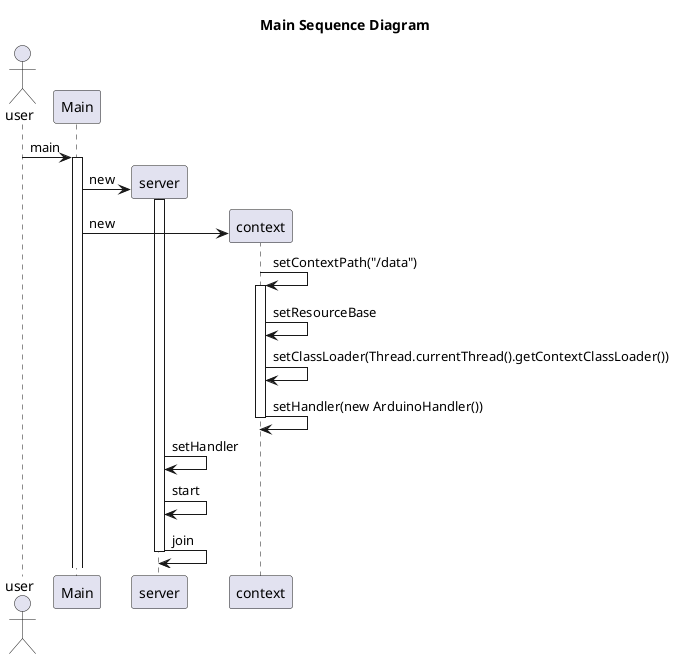 @startuml
title Main Sequence Diagram
actor user
user -> Main: main
activate Main
create server

Main -> server: new
activate server

create context
Main -> context: new
context -> context: setContextPath("/data")
activate context
context->context: setResourceBase
context->context: setClassLoader(Thread.currentThread().getContextClassLoader())
context->context: setHandler(new ArduinoHandler())
deactivate context

server->server:setHandler
server->server:start
server->server:join
deactivate server

@enduml
